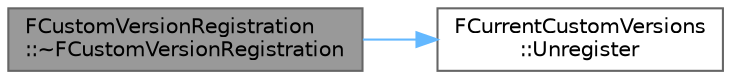 digraph "FCustomVersionRegistration::~FCustomVersionRegistration"
{
 // INTERACTIVE_SVG=YES
 // LATEX_PDF_SIZE
  bgcolor="transparent";
  edge [fontname=Helvetica,fontsize=10,labelfontname=Helvetica,labelfontsize=10];
  node [fontname=Helvetica,fontsize=10,shape=box,height=0.2,width=0.4];
  rankdir="LR";
  Node1 [id="Node000001",label="FCustomVersionRegistration\l::~FCustomVersionRegistration",height=0.2,width=0.4,color="gray40", fillcolor="grey60", style="filled", fontcolor="black",tooltip=" "];
  Node1 -> Node2 [id="edge1_Node000001_Node000002",color="steelblue1",style="solid",tooltip=" "];
  Node2 [id="Node000002",label="FCurrentCustomVersions\l::Unregister",height=0.2,width=0.4,color="grey40", fillcolor="white", style="filled",URL="$d7/d93/classFCurrentCustomVersions.html#a9db26a18a2f1df3fc5c41157f95fbeae",tooltip=" "];
}

